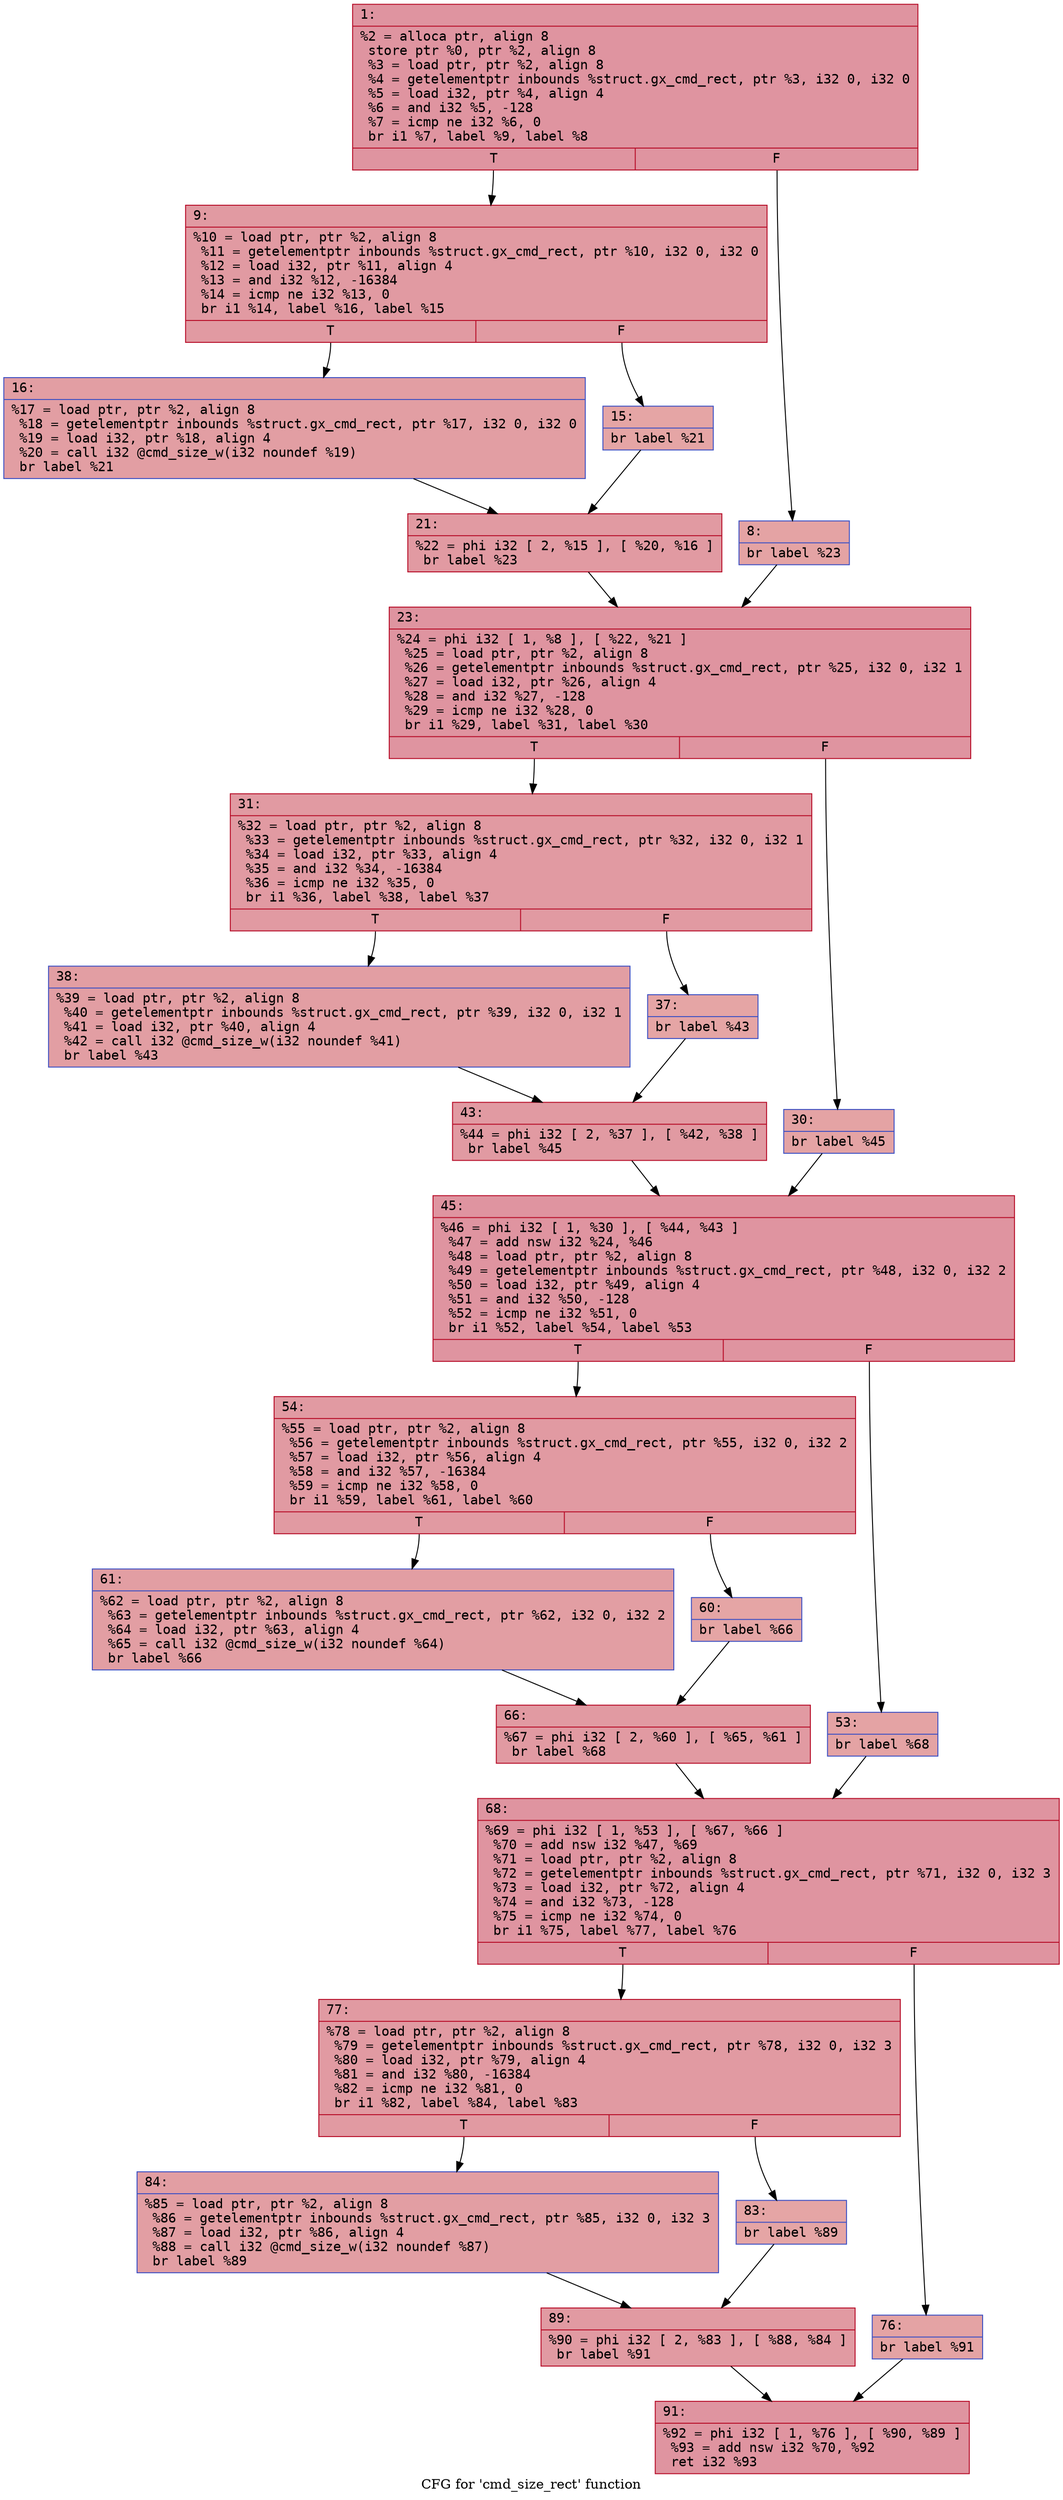 digraph "CFG for 'cmd_size_rect' function" {
	label="CFG for 'cmd_size_rect' function";

	Node0x60000194f7a0 [shape=record,color="#b70d28ff", style=filled, fillcolor="#b70d2870" fontname="Courier",label="{1:\l|  %2 = alloca ptr, align 8\l  store ptr %0, ptr %2, align 8\l  %3 = load ptr, ptr %2, align 8\l  %4 = getelementptr inbounds %struct.gx_cmd_rect, ptr %3, i32 0, i32 0\l  %5 = load i32, ptr %4, align 4\l  %6 = and i32 %5, -128\l  %7 = icmp ne i32 %6, 0\l  br i1 %7, label %9, label %8\l|{<s0>T|<s1>F}}"];
	Node0x60000194f7a0:s0 -> Node0x60000194f980[tooltip="1 -> 9\nProbability 62.50%" ];
	Node0x60000194f7a0:s1 -> Node0x60000194f930[tooltip="1 -> 8\nProbability 37.50%" ];
	Node0x60000194f930 [shape=record,color="#3d50c3ff", style=filled, fillcolor="#c32e3170" fontname="Courier",label="{8:\l|  br label %23\l}"];
	Node0x60000194f930 -> Node0x60000194fac0[tooltip="8 -> 23\nProbability 100.00%" ];
	Node0x60000194f980 [shape=record,color="#b70d28ff", style=filled, fillcolor="#bb1b2c70" fontname="Courier",label="{9:\l|  %10 = load ptr, ptr %2, align 8\l  %11 = getelementptr inbounds %struct.gx_cmd_rect, ptr %10, i32 0, i32 0\l  %12 = load i32, ptr %11, align 4\l  %13 = and i32 %12, -16384\l  %14 = icmp ne i32 %13, 0\l  br i1 %14, label %16, label %15\l|{<s0>T|<s1>F}}"];
	Node0x60000194f980:s0 -> Node0x60000194fa20[tooltip="9 -> 16\nProbability 62.50%" ];
	Node0x60000194f980:s1 -> Node0x60000194f9d0[tooltip="9 -> 15\nProbability 37.50%" ];
	Node0x60000194f9d0 [shape=record,color="#3d50c3ff", style=filled, fillcolor="#c5333470" fontname="Courier",label="{15:\l|  br label %21\l}"];
	Node0x60000194f9d0 -> Node0x60000194fa70[tooltip="15 -> 21\nProbability 100.00%" ];
	Node0x60000194fa20 [shape=record,color="#3d50c3ff", style=filled, fillcolor="#be242e70" fontname="Courier",label="{16:\l|  %17 = load ptr, ptr %2, align 8\l  %18 = getelementptr inbounds %struct.gx_cmd_rect, ptr %17, i32 0, i32 0\l  %19 = load i32, ptr %18, align 4\l  %20 = call i32 @cmd_size_w(i32 noundef %19)\l  br label %21\l}"];
	Node0x60000194fa20 -> Node0x60000194fa70[tooltip="16 -> 21\nProbability 100.00%" ];
	Node0x60000194fa70 [shape=record,color="#b70d28ff", style=filled, fillcolor="#bb1b2c70" fontname="Courier",label="{21:\l|  %22 = phi i32 [ 2, %15 ], [ %20, %16 ]\l  br label %23\l}"];
	Node0x60000194fa70 -> Node0x60000194fac0[tooltip="21 -> 23\nProbability 100.00%" ];
	Node0x60000194fac0 [shape=record,color="#b70d28ff", style=filled, fillcolor="#b70d2870" fontname="Courier",label="{23:\l|  %24 = phi i32 [ 1, %8 ], [ %22, %21 ]\l  %25 = load ptr, ptr %2, align 8\l  %26 = getelementptr inbounds %struct.gx_cmd_rect, ptr %25, i32 0, i32 1\l  %27 = load i32, ptr %26, align 4\l  %28 = and i32 %27, -128\l  %29 = icmp ne i32 %28, 0\l  br i1 %29, label %31, label %30\l|{<s0>T|<s1>F}}"];
	Node0x60000194fac0:s0 -> Node0x60000194fb60[tooltip="23 -> 31\nProbability 62.50%" ];
	Node0x60000194fac0:s1 -> Node0x60000194fb10[tooltip="23 -> 30\nProbability 37.50%" ];
	Node0x60000194fb10 [shape=record,color="#3d50c3ff", style=filled, fillcolor="#c32e3170" fontname="Courier",label="{30:\l|  br label %45\l}"];
	Node0x60000194fb10 -> Node0x60000194fca0[tooltip="30 -> 45\nProbability 100.00%" ];
	Node0x60000194fb60 [shape=record,color="#b70d28ff", style=filled, fillcolor="#bb1b2c70" fontname="Courier",label="{31:\l|  %32 = load ptr, ptr %2, align 8\l  %33 = getelementptr inbounds %struct.gx_cmd_rect, ptr %32, i32 0, i32 1\l  %34 = load i32, ptr %33, align 4\l  %35 = and i32 %34, -16384\l  %36 = icmp ne i32 %35, 0\l  br i1 %36, label %38, label %37\l|{<s0>T|<s1>F}}"];
	Node0x60000194fb60:s0 -> Node0x60000194fc00[tooltip="31 -> 38\nProbability 62.50%" ];
	Node0x60000194fb60:s1 -> Node0x60000194fbb0[tooltip="31 -> 37\nProbability 37.50%" ];
	Node0x60000194fbb0 [shape=record,color="#3d50c3ff", style=filled, fillcolor="#c5333470" fontname="Courier",label="{37:\l|  br label %43\l}"];
	Node0x60000194fbb0 -> Node0x60000194fc50[tooltip="37 -> 43\nProbability 100.00%" ];
	Node0x60000194fc00 [shape=record,color="#3d50c3ff", style=filled, fillcolor="#be242e70" fontname="Courier",label="{38:\l|  %39 = load ptr, ptr %2, align 8\l  %40 = getelementptr inbounds %struct.gx_cmd_rect, ptr %39, i32 0, i32 1\l  %41 = load i32, ptr %40, align 4\l  %42 = call i32 @cmd_size_w(i32 noundef %41)\l  br label %43\l}"];
	Node0x60000194fc00 -> Node0x60000194fc50[tooltip="38 -> 43\nProbability 100.00%" ];
	Node0x60000194fc50 [shape=record,color="#b70d28ff", style=filled, fillcolor="#bb1b2c70" fontname="Courier",label="{43:\l|  %44 = phi i32 [ 2, %37 ], [ %42, %38 ]\l  br label %45\l}"];
	Node0x60000194fc50 -> Node0x60000194fca0[tooltip="43 -> 45\nProbability 100.00%" ];
	Node0x60000194fca0 [shape=record,color="#b70d28ff", style=filled, fillcolor="#b70d2870" fontname="Courier",label="{45:\l|  %46 = phi i32 [ 1, %30 ], [ %44, %43 ]\l  %47 = add nsw i32 %24, %46\l  %48 = load ptr, ptr %2, align 8\l  %49 = getelementptr inbounds %struct.gx_cmd_rect, ptr %48, i32 0, i32 2\l  %50 = load i32, ptr %49, align 4\l  %51 = and i32 %50, -128\l  %52 = icmp ne i32 %51, 0\l  br i1 %52, label %54, label %53\l|{<s0>T|<s1>F}}"];
	Node0x60000194fca0:s0 -> Node0x60000194fd40[tooltip="45 -> 54\nProbability 62.50%" ];
	Node0x60000194fca0:s1 -> Node0x60000194fcf0[tooltip="45 -> 53\nProbability 37.50%" ];
	Node0x60000194fcf0 [shape=record,color="#3d50c3ff", style=filled, fillcolor="#c32e3170" fontname="Courier",label="{53:\l|  br label %68\l}"];
	Node0x60000194fcf0 -> Node0x60000194fe80[tooltip="53 -> 68\nProbability 100.00%" ];
	Node0x60000194fd40 [shape=record,color="#b70d28ff", style=filled, fillcolor="#bb1b2c70" fontname="Courier",label="{54:\l|  %55 = load ptr, ptr %2, align 8\l  %56 = getelementptr inbounds %struct.gx_cmd_rect, ptr %55, i32 0, i32 2\l  %57 = load i32, ptr %56, align 4\l  %58 = and i32 %57, -16384\l  %59 = icmp ne i32 %58, 0\l  br i1 %59, label %61, label %60\l|{<s0>T|<s1>F}}"];
	Node0x60000194fd40:s0 -> Node0x60000194fde0[tooltip="54 -> 61\nProbability 62.50%" ];
	Node0x60000194fd40:s1 -> Node0x60000194fd90[tooltip="54 -> 60\nProbability 37.50%" ];
	Node0x60000194fd90 [shape=record,color="#3d50c3ff", style=filled, fillcolor="#c5333470" fontname="Courier",label="{60:\l|  br label %66\l}"];
	Node0x60000194fd90 -> Node0x60000194fe30[tooltip="60 -> 66\nProbability 100.00%" ];
	Node0x60000194fde0 [shape=record,color="#3d50c3ff", style=filled, fillcolor="#be242e70" fontname="Courier",label="{61:\l|  %62 = load ptr, ptr %2, align 8\l  %63 = getelementptr inbounds %struct.gx_cmd_rect, ptr %62, i32 0, i32 2\l  %64 = load i32, ptr %63, align 4\l  %65 = call i32 @cmd_size_w(i32 noundef %64)\l  br label %66\l}"];
	Node0x60000194fde0 -> Node0x60000194fe30[tooltip="61 -> 66\nProbability 100.00%" ];
	Node0x60000194fe30 [shape=record,color="#b70d28ff", style=filled, fillcolor="#bb1b2c70" fontname="Courier",label="{66:\l|  %67 = phi i32 [ 2, %60 ], [ %65, %61 ]\l  br label %68\l}"];
	Node0x60000194fe30 -> Node0x60000194fe80[tooltip="66 -> 68\nProbability 100.00%" ];
	Node0x60000194fe80 [shape=record,color="#b70d28ff", style=filled, fillcolor="#b70d2870" fontname="Courier",label="{68:\l|  %69 = phi i32 [ 1, %53 ], [ %67, %66 ]\l  %70 = add nsw i32 %47, %69\l  %71 = load ptr, ptr %2, align 8\l  %72 = getelementptr inbounds %struct.gx_cmd_rect, ptr %71, i32 0, i32 3\l  %73 = load i32, ptr %72, align 4\l  %74 = and i32 %73, -128\l  %75 = icmp ne i32 %74, 0\l  br i1 %75, label %77, label %76\l|{<s0>T|<s1>F}}"];
	Node0x60000194fe80:s0 -> Node0x60000194ff20[tooltip="68 -> 77\nProbability 62.50%" ];
	Node0x60000194fe80:s1 -> Node0x60000194fed0[tooltip="68 -> 76\nProbability 37.50%" ];
	Node0x60000194fed0 [shape=record,color="#3d50c3ff", style=filled, fillcolor="#c32e3170" fontname="Courier",label="{76:\l|  br label %91\l}"];
	Node0x60000194fed0 -> Node0x6000019480a0[tooltip="76 -> 91\nProbability 100.00%" ];
	Node0x60000194ff20 [shape=record,color="#b70d28ff", style=filled, fillcolor="#bb1b2c70" fontname="Courier",label="{77:\l|  %78 = load ptr, ptr %2, align 8\l  %79 = getelementptr inbounds %struct.gx_cmd_rect, ptr %78, i32 0, i32 3\l  %80 = load i32, ptr %79, align 4\l  %81 = and i32 %80, -16384\l  %82 = icmp ne i32 %81, 0\l  br i1 %82, label %84, label %83\l|{<s0>T|<s1>F}}"];
	Node0x60000194ff20:s0 -> Node0x600001948000[tooltip="77 -> 84\nProbability 62.50%" ];
	Node0x60000194ff20:s1 -> Node0x60000194ff70[tooltip="77 -> 83\nProbability 37.50%" ];
	Node0x60000194ff70 [shape=record,color="#3d50c3ff", style=filled, fillcolor="#c5333470" fontname="Courier",label="{83:\l|  br label %89\l}"];
	Node0x60000194ff70 -> Node0x600001948050[tooltip="83 -> 89\nProbability 100.00%" ];
	Node0x600001948000 [shape=record,color="#3d50c3ff", style=filled, fillcolor="#be242e70" fontname="Courier",label="{84:\l|  %85 = load ptr, ptr %2, align 8\l  %86 = getelementptr inbounds %struct.gx_cmd_rect, ptr %85, i32 0, i32 3\l  %87 = load i32, ptr %86, align 4\l  %88 = call i32 @cmd_size_w(i32 noundef %87)\l  br label %89\l}"];
	Node0x600001948000 -> Node0x600001948050[tooltip="84 -> 89\nProbability 100.00%" ];
	Node0x600001948050 [shape=record,color="#b70d28ff", style=filled, fillcolor="#bb1b2c70" fontname="Courier",label="{89:\l|  %90 = phi i32 [ 2, %83 ], [ %88, %84 ]\l  br label %91\l}"];
	Node0x600001948050 -> Node0x6000019480a0[tooltip="89 -> 91\nProbability 100.00%" ];
	Node0x6000019480a0 [shape=record,color="#b70d28ff", style=filled, fillcolor="#b70d2870" fontname="Courier",label="{91:\l|  %92 = phi i32 [ 1, %76 ], [ %90, %89 ]\l  %93 = add nsw i32 %70, %92\l  ret i32 %93\l}"];
}
